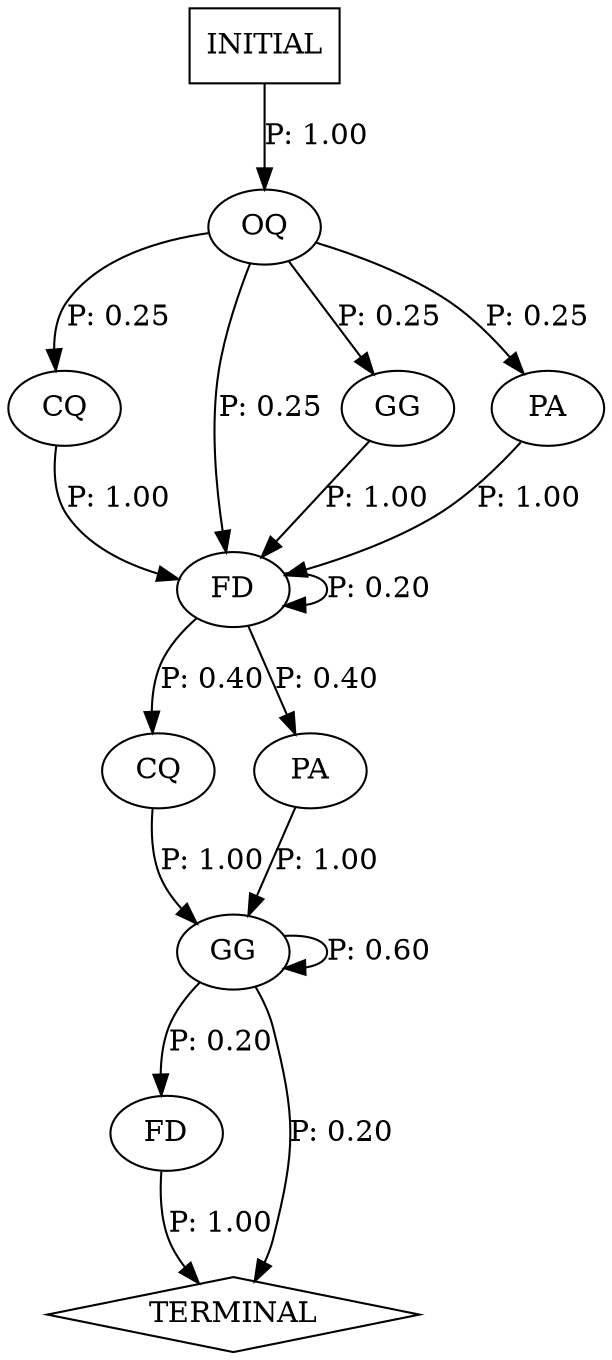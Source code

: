 digraph G {
  0 [label="CQ"];
  1 [label="CQ"];
  2 [label="FD"];
  3 [label="FD"];
  4 [label="GG"];
  5 [label="GG"];
  6 [label="OQ"];
  7 [label="PA"];
  8 [label="PA"];
  9 [label="TERMINAL",shape=diamond];
  10 [label="INITIAL",shape=box];
0->3 [label="P: 1.00"];
1->5 [label="P: 1.00"];
2->9 [label="P: 1.00"];
3->1 [label="P: 0.40"];
3->3 [label="P: 0.20"];
3->8 [label="P: 0.40"];
4->3 [label="P: 1.00"];
5->2 [label="P: 0.20"];
5->5 [label="P: 0.60"];
5->9 [label="P: 0.20"];
6->0 [label="P: 0.25"];
6->3 [label="P: 0.25"];
6->4 [label="P: 0.25"];
6->7 [label="P: 0.25"];
7->3 [label="P: 1.00"];
8->5 [label="P: 1.00"];
10->6 [label="P: 1.00"];
}
